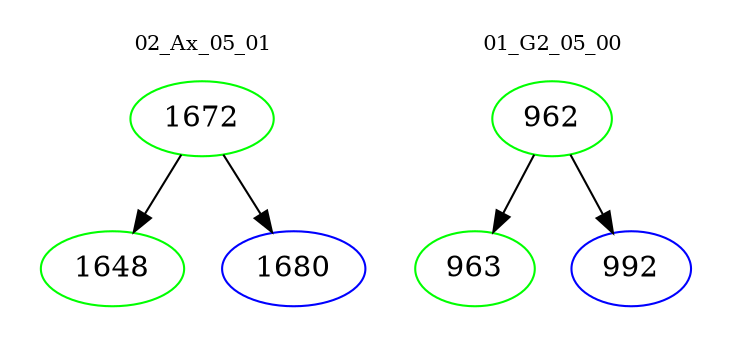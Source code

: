 digraph{
subgraph cluster_0 {
color = white
label = "02_Ax_05_01";
fontsize=10;
T0_1672 [label="1672", color="green"]
T0_1672 -> T0_1648 [color="black"]
T0_1648 [label="1648", color="green"]
T0_1672 -> T0_1680 [color="black"]
T0_1680 [label="1680", color="blue"]
}
subgraph cluster_1 {
color = white
label = "01_G2_05_00";
fontsize=10;
T1_962 [label="962", color="green"]
T1_962 -> T1_963 [color="black"]
T1_963 [label="963", color="green"]
T1_962 -> T1_992 [color="black"]
T1_992 [label="992", color="blue"]
}
}
